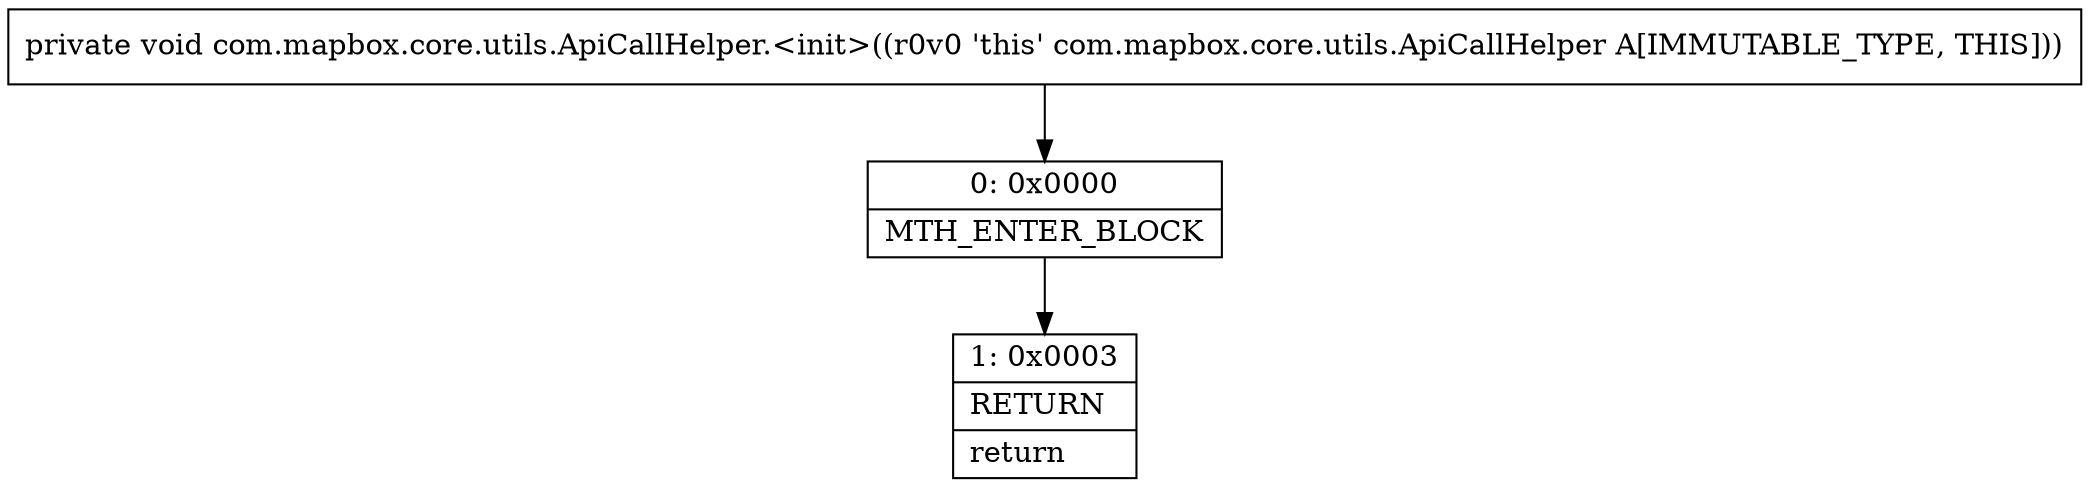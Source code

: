 digraph "CFG forcom.mapbox.core.utils.ApiCallHelper.\<init\>()V" {
Node_0 [shape=record,label="{0\:\ 0x0000|MTH_ENTER_BLOCK\l}"];
Node_1 [shape=record,label="{1\:\ 0x0003|RETURN\l|return\l}"];
MethodNode[shape=record,label="{private void com.mapbox.core.utils.ApiCallHelper.\<init\>((r0v0 'this' com.mapbox.core.utils.ApiCallHelper A[IMMUTABLE_TYPE, THIS])) }"];
MethodNode -> Node_0;
Node_0 -> Node_1;
}


